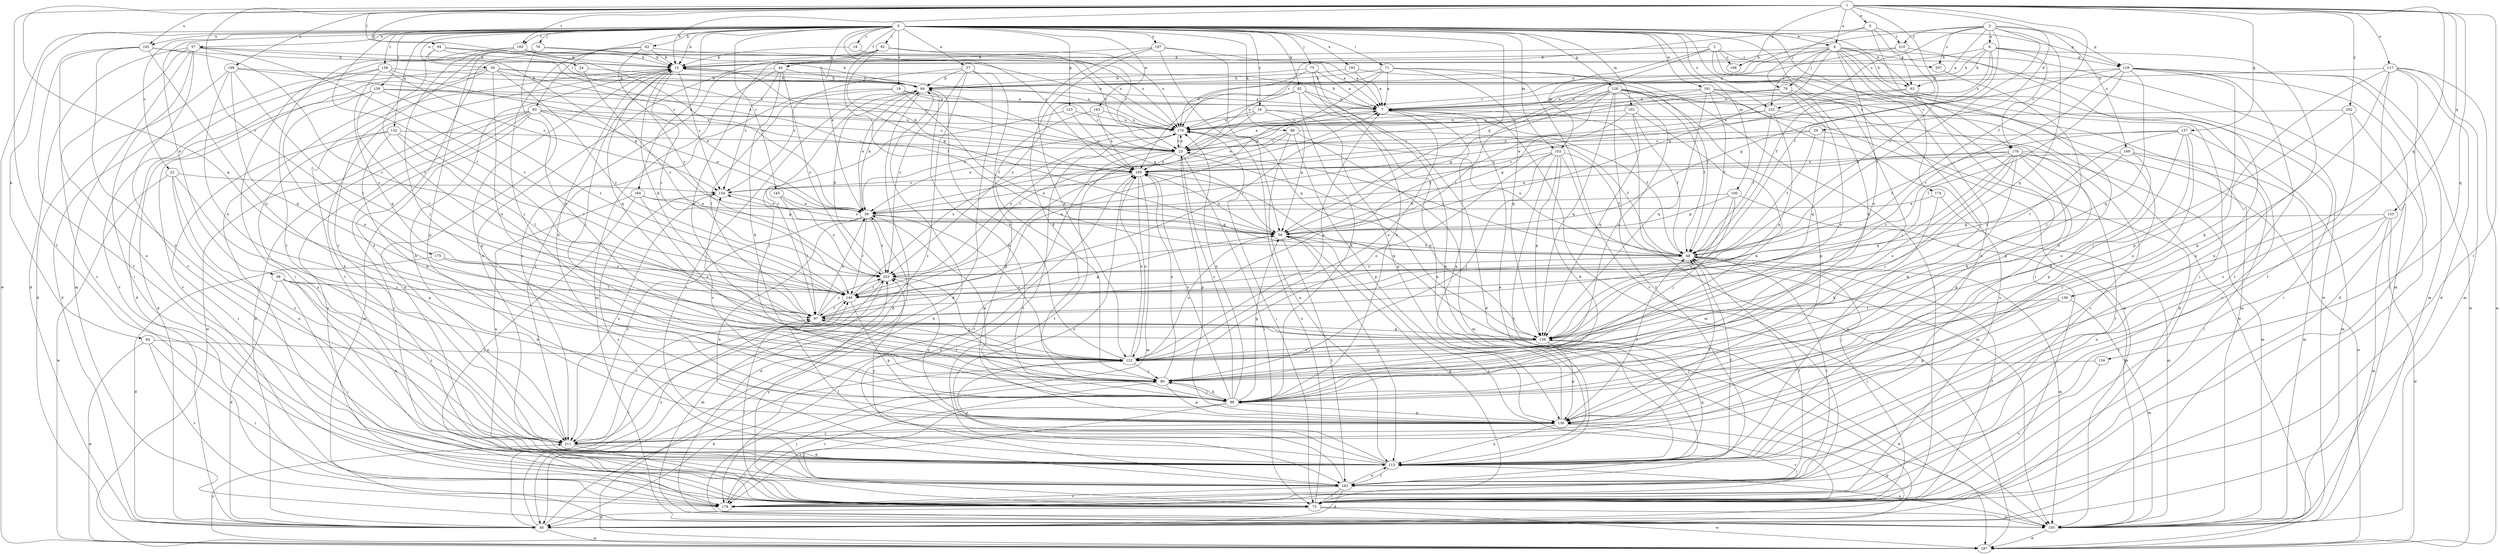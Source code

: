 strict digraph  {
0;
1;
2;
3;
4;
5;
6;
7;
15;
16;
18;
19;
22;
23;
24;
29;
30;
36;
37;
38;
39;
44;
48;
56;
57;
62;
63;
64;
71;
72;
75;
76;
78;
80;
82;
84;
86;
88;
92;
93;
94;
97;
100;
102;
103;
105;
113;
117;
122;
123;
128;
129;
130;
132;
133;
134;
136;
137;
138;
139;
145;
146;
152;
154;
158;
160;
162;
164;
165;
168;
169;
170;
174;
175;
178;
179;
181;
183;
187;
193;
195;
197;
198;
202;
203;
207;
210;
211;
0 -> 4  [label=a];
0 -> 15  [label=b];
0 -> 16  [label=c];
0 -> 18  [label=c];
0 -> 19  [label=c];
0 -> 22  [label=c];
0 -> 36  [label=e];
0 -> 37  [label=e];
0 -> 38  [label=e];
0 -> 39  [label=e];
0 -> 44  [label=f];
0 -> 56  [label=g];
0 -> 57  [label=h];
0 -> 62  [label=h];
0 -> 63  [label=h];
0 -> 71  [label=i];
0 -> 75  [label=j];
0 -> 76  [label=j];
0 -> 82  [label=k];
0 -> 84  [label=k];
0 -> 86  [label=k];
0 -> 88  [label=k];
0 -> 92  [label=l];
0 -> 93  [label=l];
0 -> 100  [label=m];
0 -> 102  [label=m];
0 -> 103  [label=m];
0 -> 113  [label=n];
0 -> 123  [label=p];
0 -> 128  [label=p];
0 -> 129  [label=p];
0 -> 132  [label=q];
0 -> 139  [label=r];
0 -> 145  [label=r];
0 -> 146  [label=r];
0 -> 152  [label=s];
0 -> 158  [label=t];
0 -> 160  [label=t];
0 -> 164  [label=u];
0 -> 165  [label=u];
0 -> 174  [label=v];
0 -> 181  [label=w];
0 -> 183  [label=w];
0 -> 187  [label=w];
0 -> 193  [label=x];
0 -> 195  [label=x];
0 -> 197  [label=y];
1 -> 4  [label=a];
1 -> 5  [label=a];
1 -> 15  [label=b];
1 -> 24  [label=d];
1 -> 29  [label=d];
1 -> 48  [label=f];
1 -> 72  [label=i];
1 -> 94  [label=l];
1 -> 117  [label=o];
1 -> 133  [label=q];
1 -> 134  [label=q];
1 -> 136  [label=q];
1 -> 137  [label=q];
1 -> 138  [label=q];
1 -> 160  [label=t];
1 -> 162  [label=t];
1 -> 165  [label=u];
1 -> 168  [label=u];
1 -> 175  [label=v];
1 -> 198  [label=y];
1 -> 202  [label=y];
1 -> 203  [label=y];
2 -> 15  [label=b];
2 -> 72  [label=i];
2 -> 97  [label=l];
2 -> 103  [label=m];
2 -> 113  [label=n];
2 -> 168  [label=u];
2 -> 207  [label=z];
3 -> 6  [label=a];
3 -> 7  [label=a];
3 -> 48  [label=f];
3 -> 129  [label=p];
3 -> 138  [label=q];
3 -> 146  [label=r];
3 -> 152  [label=s];
3 -> 169  [label=u];
3 -> 170  [label=u];
3 -> 207  [label=z];
3 -> 210  [label=z];
4 -> 15  [label=b];
4 -> 23  [label=c];
4 -> 56  [label=g];
4 -> 63  [label=h];
4 -> 72  [label=i];
4 -> 78  [label=j];
4 -> 105  [label=m];
4 -> 113  [label=n];
4 -> 122  [label=o];
4 -> 152  [label=s];
4 -> 178  [label=v];
4 -> 187  [label=w];
5 -> 23  [label=c];
5 -> 63  [label=h];
5 -> 78  [label=j];
5 -> 113  [label=n];
5 -> 210  [label=z];
6 -> 15  [label=b];
6 -> 63  [label=h];
6 -> 64  [label=h];
6 -> 113  [label=n];
6 -> 129  [label=p];
6 -> 170  [label=u];
6 -> 178  [label=v];
6 -> 195  [label=x];
7 -> 15  [label=b];
7 -> 105  [label=m];
7 -> 122  [label=o];
7 -> 170  [label=u];
15 -> 64  [label=h];
15 -> 80  [label=j];
15 -> 130  [label=p];
15 -> 138  [label=q];
15 -> 146  [label=r];
15 -> 154  [label=s];
15 -> 162  [label=t];
16 -> 39  [label=e];
16 -> 48  [label=f];
16 -> 56  [label=g];
16 -> 130  [label=p];
16 -> 146  [label=r];
16 -> 170  [label=u];
18 -> 15  [label=b];
18 -> 170  [label=u];
19 -> 7  [label=a];
19 -> 23  [label=c];
19 -> 48  [label=f];
19 -> 97  [label=l];
19 -> 211  [label=z];
22 -> 113  [label=n];
22 -> 130  [label=p];
22 -> 154  [label=s];
22 -> 187  [label=w];
22 -> 211  [label=z];
23 -> 7  [label=a];
23 -> 72  [label=i];
23 -> 130  [label=p];
23 -> 138  [label=q];
23 -> 162  [label=t];
23 -> 170  [label=u];
23 -> 179  [label=v];
23 -> 195  [label=x];
24 -> 64  [label=h];
24 -> 203  [label=y];
29 -> 23  [label=c];
29 -> 48  [label=f];
29 -> 88  [label=k];
29 -> 154  [label=s];
30 -> 130  [label=p];
30 -> 146  [label=r];
30 -> 187  [label=w];
30 -> 195  [label=x];
30 -> 203  [label=y];
36 -> 30  [label=d];
36 -> 39  [label=e];
36 -> 64  [label=h];
36 -> 72  [label=i];
36 -> 122  [label=o];
36 -> 146  [label=r];
36 -> 170  [label=u];
36 -> 179  [label=v];
37 -> 30  [label=d];
37 -> 64  [label=h];
37 -> 80  [label=j];
37 -> 154  [label=s];
37 -> 203  [label=y];
37 -> 211  [label=z];
38 -> 30  [label=d];
38 -> 72  [label=i];
38 -> 88  [label=k];
38 -> 113  [label=n];
38 -> 146  [label=r];
38 -> 211  [label=z];
39 -> 56  [label=g];
39 -> 64  [label=h];
39 -> 113  [label=n];
39 -> 122  [label=o];
39 -> 146  [label=r];
39 -> 203  [label=y];
39 -> 211  [label=z];
44 -> 64  [label=h];
44 -> 88  [label=k];
44 -> 105  [label=m];
44 -> 154  [label=s];
44 -> 203  [label=y];
44 -> 211  [label=z];
48 -> 23  [label=c];
48 -> 72  [label=i];
48 -> 105  [label=m];
48 -> 162  [label=t];
48 -> 170  [label=u];
48 -> 203  [label=y];
56 -> 48  [label=f];
56 -> 72  [label=i];
56 -> 113  [label=n];
56 -> 122  [label=o];
56 -> 154  [label=s];
56 -> 162  [label=t];
56 -> 195  [label=x];
57 -> 15  [label=b];
57 -> 30  [label=d];
57 -> 56  [label=g];
57 -> 72  [label=i];
57 -> 105  [label=m];
57 -> 146  [label=r];
57 -> 162  [label=t];
57 -> 179  [label=v];
62 -> 7  [label=a];
62 -> 15  [label=b];
62 -> 80  [label=j];
62 -> 203  [label=y];
62 -> 211  [label=z];
63 -> 7  [label=a];
63 -> 39  [label=e];
63 -> 72  [label=i];
63 -> 130  [label=p];
63 -> 179  [label=v];
64 -> 7  [label=a];
64 -> 30  [label=d];
64 -> 39  [label=e];
64 -> 56  [label=g];
64 -> 88  [label=k];
64 -> 97  [label=l];
64 -> 162  [label=t];
71 -> 7  [label=a];
71 -> 64  [label=h];
71 -> 72  [label=i];
71 -> 138  [label=q];
71 -> 146  [label=r];
71 -> 179  [label=v];
71 -> 203  [label=y];
72 -> 30  [label=d];
72 -> 48  [label=f];
72 -> 56  [label=g];
72 -> 97  [label=l];
72 -> 105  [label=m];
72 -> 170  [label=u];
72 -> 187  [label=w];
72 -> 203  [label=y];
75 -> 7  [label=a];
75 -> 64  [label=h];
75 -> 88  [label=k];
75 -> 113  [label=n];
75 -> 170  [label=u];
76 -> 15  [label=b];
76 -> 64  [label=h];
76 -> 122  [label=o];
76 -> 130  [label=p];
76 -> 211  [label=z];
78 -> 7  [label=a];
78 -> 39  [label=e];
78 -> 80  [label=j];
78 -> 122  [label=o];
78 -> 138  [label=q];
80 -> 88  [label=k];
80 -> 97  [label=l];
80 -> 130  [label=p];
80 -> 179  [label=v];
80 -> 195  [label=x];
82 -> 7  [label=a];
82 -> 30  [label=d];
82 -> 88  [label=k];
82 -> 113  [label=n];
82 -> 170  [label=u];
82 -> 195  [label=x];
84 -> 72  [label=i];
84 -> 122  [label=o];
84 -> 179  [label=v];
84 -> 187  [label=w];
86 -> 23  [label=c];
86 -> 39  [label=e];
86 -> 48  [label=f];
86 -> 105  [label=m];
86 -> 113  [label=n];
86 -> 130  [label=p];
88 -> 15  [label=b];
88 -> 23  [label=c];
88 -> 39  [label=e];
88 -> 56  [label=g];
88 -> 72  [label=i];
88 -> 80  [label=j];
88 -> 130  [label=p];
88 -> 154  [label=s];
88 -> 170  [label=u];
88 -> 179  [label=v];
88 -> 195  [label=x];
92 -> 15  [label=b];
92 -> 23  [label=c];
92 -> 48  [label=f];
92 -> 56  [label=g];
92 -> 113  [label=n];
92 -> 122  [label=o];
92 -> 170  [label=u];
93 -> 23  [label=c];
93 -> 30  [label=d];
93 -> 39  [label=e];
93 -> 72  [label=i];
93 -> 105  [label=m];
93 -> 113  [label=n];
93 -> 170  [label=u];
93 -> 179  [label=v];
93 -> 187  [label=w];
94 -> 15  [label=b];
94 -> 23  [label=c];
94 -> 146  [label=r];
94 -> 170  [label=u];
94 -> 195  [label=x];
97 -> 7  [label=a];
97 -> 15  [label=b];
97 -> 39  [label=e];
97 -> 56  [label=g];
97 -> 138  [label=q];
97 -> 203  [label=y];
100 -> 39  [label=e];
100 -> 56  [label=g];
100 -> 80  [label=j];
100 -> 105  [label=m];
100 -> 138  [label=q];
102 -> 48  [label=f];
102 -> 56  [label=g];
102 -> 88  [label=k];
102 -> 138  [label=q];
102 -> 170  [label=u];
103 -> 48  [label=f];
103 -> 80  [label=j];
103 -> 88  [label=k];
103 -> 105  [label=m];
103 -> 122  [label=o];
103 -> 138  [label=q];
103 -> 162  [label=t];
103 -> 195  [label=x];
105 -> 39  [label=e];
105 -> 113  [label=n];
105 -> 187  [label=w];
113 -> 7  [label=a];
113 -> 15  [label=b];
113 -> 48  [label=f];
113 -> 97  [label=l];
113 -> 122  [label=o];
113 -> 138  [label=q];
113 -> 162  [label=t];
113 -> 203  [label=y];
117 -> 30  [label=d];
117 -> 64  [label=h];
117 -> 72  [label=i];
117 -> 88  [label=k];
117 -> 105  [label=m];
117 -> 130  [label=p];
117 -> 162  [label=t];
117 -> 187  [label=w];
122 -> 7  [label=a];
122 -> 30  [label=d];
122 -> 64  [label=h];
122 -> 80  [label=j];
122 -> 195  [label=x];
123 -> 80  [label=j];
123 -> 170  [label=u];
123 -> 195  [label=x];
128 -> 7  [label=a];
128 -> 48  [label=f];
128 -> 56  [label=g];
128 -> 105  [label=m];
128 -> 122  [label=o];
128 -> 130  [label=p];
128 -> 138  [label=q];
128 -> 146  [label=r];
128 -> 162  [label=t];
128 -> 187  [label=w];
128 -> 203  [label=y];
129 -> 30  [label=d];
129 -> 56  [label=g];
129 -> 64  [label=h];
129 -> 97  [label=l];
129 -> 105  [label=m];
129 -> 130  [label=p];
129 -> 138  [label=q];
129 -> 146  [label=r];
129 -> 162  [label=t];
129 -> 187  [label=w];
130 -> 7  [label=a];
130 -> 48  [label=f];
130 -> 113  [label=n];
130 -> 179  [label=v];
130 -> 203  [label=y];
130 -> 211  [label=z];
132 -> 23  [label=c];
132 -> 72  [label=i];
132 -> 88  [label=k];
132 -> 97  [label=l];
132 -> 146  [label=r];
132 -> 211  [label=z];
133 -> 56  [label=g];
133 -> 105  [label=m];
133 -> 113  [label=n];
133 -> 162  [label=t];
133 -> 187  [label=w];
134 -> 80  [label=j];
134 -> 179  [label=v];
136 -> 80  [label=j];
136 -> 97  [label=l];
136 -> 105  [label=m];
136 -> 130  [label=p];
137 -> 23  [label=c];
137 -> 48  [label=f];
137 -> 88  [label=k];
137 -> 105  [label=m];
137 -> 130  [label=p];
137 -> 146  [label=r];
137 -> 211  [label=z];
138 -> 122  [label=o];
138 -> 130  [label=p];
138 -> 187  [label=w];
139 -> 7  [label=a];
139 -> 30  [label=d];
139 -> 97  [label=l];
139 -> 122  [label=o];
139 -> 146  [label=r];
139 -> 170  [label=u];
145 -> 39  [label=e];
145 -> 97  [label=l];
145 -> 203  [label=y];
146 -> 97  [label=l];
146 -> 130  [label=p];
146 -> 170  [label=u];
152 -> 48  [label=f];
152 -> 138  [label=q];
152 -> 170  [label=u];
152 -> 179  [label=v];
152 -> 195  [label=x];
154 -> 39  [label=e];
154 -> 211  [label=z];
158 -> 30  [label=d];
158 -> 64  [label=h];
158 -> 138  [label=q];
158 -> 154  [label=s];
158 -> 179  [label=v];
158 -> 195  [label=x];
160 -> 15  [label=b];
160 -> 23  [label=c];
160 -> 39  [label=e];
160 -> 72  [label=i];
160 -> 80  [label=j];
160 -> 170  [label=u];
160 -> 211  [label=z];
162 -> 30  [label=d];
162 -> 48  [label=f];
162 -> 72  [label=i];
162 -> 113  [label=n];
162 -> 154  [label=s];
162 -> 179  [label=v];
162 -> 195  [label=x];
164 -> 39  [label=e];
164 -> 56  [label=g];
164 -> 113  [label=n];
164 -> 122  [label=o];
164 -> 179  [label=v];
165 -> 15  [label=b];
165 -> 113  [label=n];
165 -> 122  [label=o];
165 -> 146  [label=r];
165 -> 162  [label=t];
165 -> 211  [label=z];
169 -> 72  [label=i];
169 -> 105  [label=m];
169 -> 122  [label=o];
169 -> 146  [label=r];
169 -> 195  [label=x];
170 -> 23  [label=c];
170 -> 72  [label=i];
170 -> 162  [label=t];
170 -> 203  [label=y];
174 -> 39  [label=e];
174 -> 88  [label=k];
174 -> 105  [label=m];
175 -> 30  [label=d];
175 -> 97  [label=l];
175 -> 203  [label=y];
178 -> 39  [label=e];
178 -> 80  [label=j];
178 -> 88  [label=k];
178 -> 105  [label=m];
178 -> 122  [label=o];
178 -> 130  [label=p];
178 -> 138  [label=q];
178 -> 146  [label=r];
178 -> 162  [label=t];
178 -> 187  [label=w];
178 -> 195  [label=x];
179 -> 80  [label=j];
181 -> 7  [label=a];
181 -> 23  [label=c];
181 -> 30  [label=d];
181 -> 48  [label=f];
181 -> 105  [label=m];
181 -> 138  [label=q];
181 -> 179  [label=v];
183 -> 130  [label=p];
183 -> 170  [label=u];
183 -> 195  [label=x];
187 -> 7  [label=a];
187 -> 64  [label=h];
187 -> 211  [label=z];
193 -> 7  [label=a];
193 -> 48  [label=f];
193 -> 64  [label=h];
195 -> 15  [label=b];
195 -> 39  [label=e];
195 -> 105  [label=m];
195 -> 122  [label=o];
195 -> 138  [label=q];
195 -> 154  [label=s];
197 -> 7  [label=a];
197 -> 15  [label=b];
197 -> 56  [label=g];
197 -> 88  [label=k];
197 -> 122  [label=o];
197 -> 138  [label=q];
198 -> 23  [label=c];
198 -> 30  [label=d];
198 -> 64  [label=h];
198 -> 97  [label=l];
198 -> 122  [label=o];
198 -> 138  [label=q];
202 -> 72  [label=i];
202 -> 80  [label=j];
202 -> 170  [label=u];
202 -> 211  [label=z];
203 -> 64  [label=h];
203 -> 80  [label=j];
203 -> 105  [label=m];
203 -> 146  [label=r];
207 -> 80  [label=j];
210 -> 7  [label=a];
210 -> 15  [label=b];
210 -> 48  [label=f];
210 -> 113  [label=n];
211 -> 15  [label=b];
211 -> 48  [label=f];
211 -> 72  [label=i];
211 -> 113  [label=n];
211 -> 146  [label=r];
}
